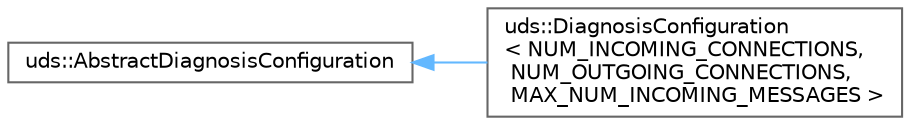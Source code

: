 digraph "Graphical Class Hierarchy"
{
 // LATEX_PDF_SIZE
  bgcolor="transparent";
  edge [fontname=Helvetica,fontsize=10,labelfontname=Helvetica,labelfontsize=10];
  node [fontname=Helvetica,fontsize=10,shape=box,height=0.2,width=0.4];
  rankdir="LR";
  Node0 [id="Node000000",label="uds::AbstractDiagnosisConfiguration",height=0.2,width=0.4,color="grey40", fillcolor="white", style="filled",URL="$d0/dfe/classuds_1_1AbstractDiagnosisConfiguration.html",tooltip=" "];
  Node0 -> Node1 [id="edge247_Node000000_Node000001",dir="back",color="steelblue1",style="solid",tooltip=" "];
  Node1 [id="Node000001",label="uds::DiagnosisConfiguration\l\< NUM_INCOMING_CONNECTIONS,\l NUM_OUTGOING_CONNECTIONS,\l MAX_NUM_INCOMING_MESSAGES \>",height=0.2,width=0.4,color="grey40", fillcolor="white", style="filled",URL="$dc/d69/classuds_1_1DiagnosisConfiguration.html",tooltip=" "];
}

